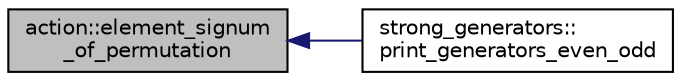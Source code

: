 digraph "action::element_signum_of_permutation"
{
  edge [fontname="Helvetica",fontsize="10",labelfontname="Helvetica",labelfontsize="10"];
  node [fontname="Helvetica",fontsize="10",shape=record];
  rankdir="LR";
  Node10360 [label="action::element_signum\l_of_permutation",height=0.2,width=0.4,color="black", fillcolor="grey75", style="filled", fontcolor="black"];
  Node10360 -> Node10361 [dir="back",color="midnightblue",fontsize="10",style="solid",fontname="Helvetica"];
  Node10361 [label="strong_generators::\lprint_generators_even_odd",height=0.2,width=0.4,color="black", fillcolor="white", style="filled",URL="$dc/d09/classstrong__generators.html#a377bd16671ec85f61cfacd46500db60a"];
}
